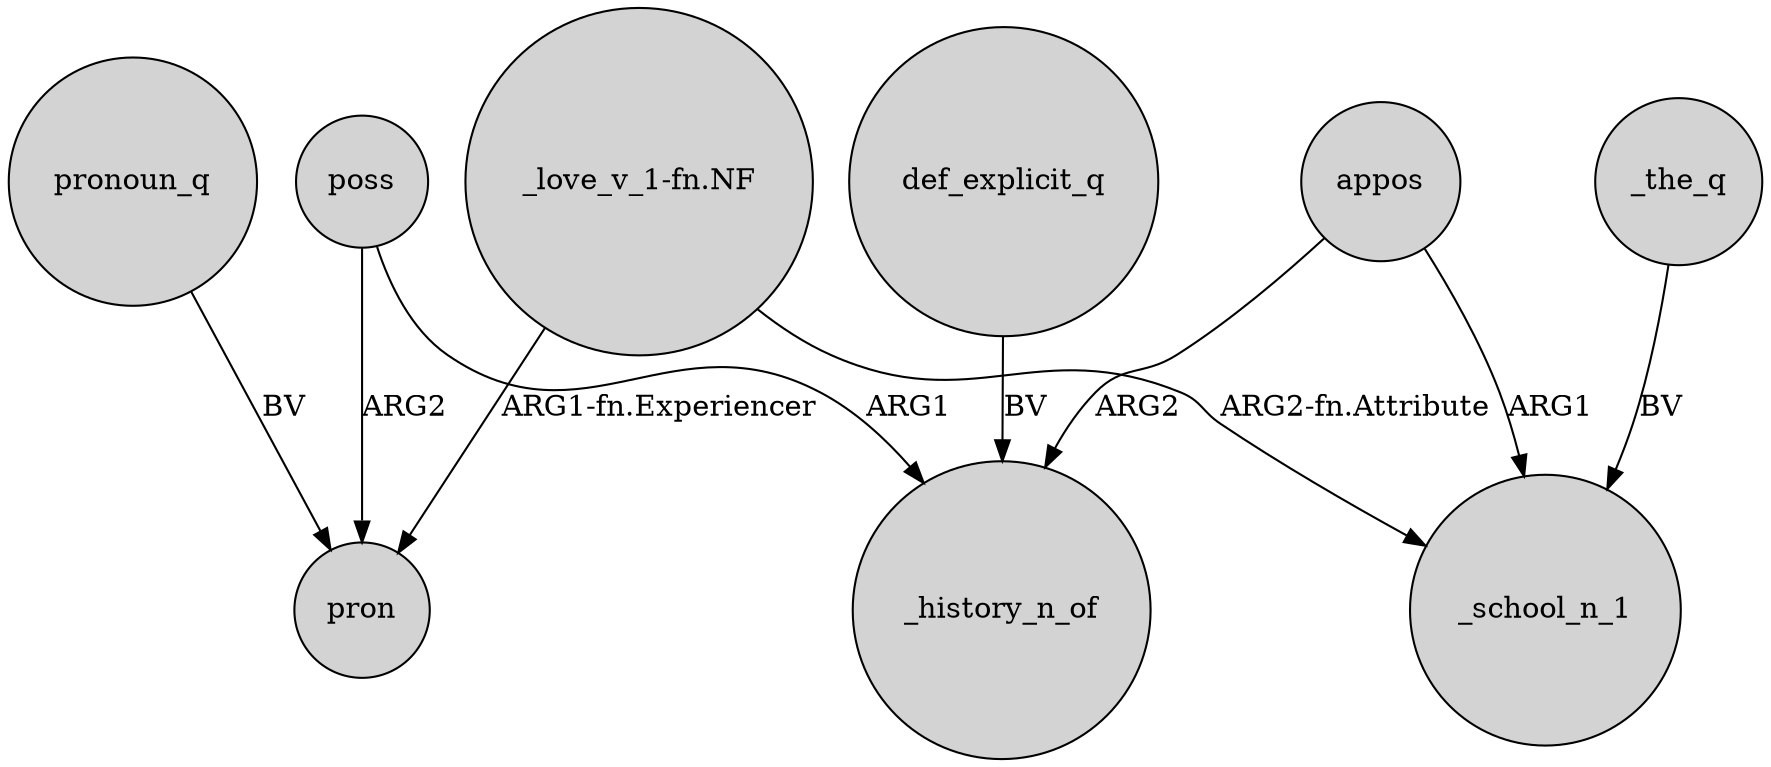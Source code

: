 digraph {
	node [shape=circle style=filled]
	"_love_v_1-fn.NF" -> pron [label="ARG1-fn.Experiencer"]
	def_explicit_q -> _history_n_of [label=BV]
	poss -> pron [label=ARG2]
	appos -> _school_n_1 [label=ARG1]
	poss -> _history_n_of [label=ARG1]
	appos -> _history_n_of [label=ARG2]
	"_love_v_1-fn.NF" -> _school_n_1 [label="ARG2-fn.Attribute"]
	_the_q -> _school_n_1 [label=BV]
	pronoun_q -> pron [label=BV]
}

